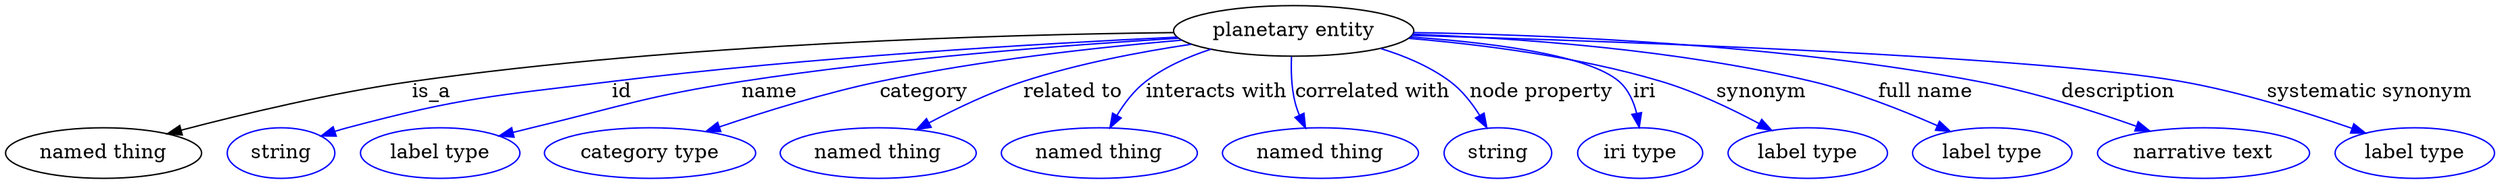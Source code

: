 digraph {
	graph [bb="0,0,1448.7,123"];
	node [label="\N"];
	"planetary entity"	 [height=0.5,
		label="planetary entity",
		pos="755.25,105",
		width=1.8234];
	"named thing"	 [height=0.5,
		pos="55.245,18",
		width=1.5346];
	"planetary entity" -> "named thing"	 [label=is_a,
		lp="249.25,61.5",
		pos="e,93.636,31.166 690.43,102.12 571.62,96.557 323.38,83.615 238.25,69 191.74,61.017 140.07,46.031 103.53,34.361"];
	id	 [color=blue,
		height=0.5,
		label=string,
		pos="159.25,18",
		width=0.84854];
	"planetary entity" -> id	 [color=blue,
		label=id,
		lp="361.75,61.5",
		pos="e,183.03,29.71 690.7,101.51 611.57,96.695 473.53,86.555 356.25,69 285.73,58.445 267.04,58.092 199.25,36 196.98,35.263 194.68,34.439 \
192.38,33.559",
		style=solid];
	name	 [color=blue,
		height=0.5,
		label="label type",
		pos="253.25,18",
		width=1.2638];
	"planetary entity" -> name	 [color=blue,
		label=name,
		lp="453.75,61.5",
		pos="e,288.05,29.784 691.72,100.33 627.46,95.017 525.42,84.939 438.25,69 379.61,58.279 365.49,52.613 308.25,36 304.86,35.018 301.37,33.968 \
297.87,32.886",
		style=solid];
	category	 [color=blue,
		height=0.5,
		label="category type",
		pos="375.25,18",
		width=1.6249];
	"planetary entity" -> category	 [color=blue,
		label=category,
		lp="545.75,61.5",
		pos="e,410.94,32.423 693.81,98.581 646.48,92.898 579.64,83.267 522.25,69 487.39,60.336 449.08,46.913 420.31,36.012",
		style=solid];
	"related to"	 [color=blue,
		height=0.5,
		label="named thing",
		pos="507.25,18",
		width=1.5346];
	"planetary entity" -> "related to"	 [color=blue,
		label="related to",
		lp="632.25,61.5",
		pos="e,533.76,33.871 700.52,95.046 671.94,89.034 636.67,80.327 606.25,69 584.39,60.864 561.15,49.072 542.68,38.876",
		style=solid];
	"interacts with"	 [color=blue,
		height=0.5,
		label="named thing",
		pos="635.25,18",
		width=1.5346];
	"planetary entity" -> "interacts with"	 [color=blue,
		label="interacts with",
		lp="714.25,61.5",
		pos="e,646.82,35.795 715.21,90.64 702.38,84.995 688.58,77.746 677.25,69 668.16,61.991 659.76,52.673 652.9,43.92",
		style=solid];
	"correlated with"	 [color=blue,
		height=0.5,
		label="named thing",
		pos="763.25,18",
		width=1.5346];
	"planetary entity" -> "correlated with"	 [color=blue,
		label="correlated with",
		lp="797.25,61.5",
		pos="e,759.07,36.222 754.84,86.539 754.82,76.83 755.1,64.744 756.25,54 756.52,51.452 756.87,48.815 757.29,46.18",
		style=solid];
	"node property"	 [color=blue,
		height=0.5,
		label=string,
		pos="867.25,18",
		width=0.84854];
	"planetary entity" -> "node property"	 [color=blue,
		label="node property",
		lp="889.25,61.5",
		pos="e,860.47,35.984 800.12,91.669 813.45,86.177 827.37,78.758 838.25,69 845.51,62.475 851.41,53.681 855.93,45.234",
		style=solid];
	iri	 [color=blue,
		height=0.5,
		label="iri type",
		pos="952.25,18",
		width=1.011];
	"planetary entity" -> iri	 [color=blue,
		label=iri,
		lp="948.75,61.5",
		pos="e,949.22,36.137 816.89,98.575 860.42,92.912 913.94,83.311 931.25,69 938.35,63.123 943.08,54.449 946.22,45.915",
		style=solid];
	synonym	 [color=blue,
		height=0.5,
		label="label type",
		pos="1052.2,18",
		width=1.2638];
	"planetary entity" -> synonym	 [color=blue,
		label=synonym,
		lp="1016.7,61.5",
		pos="e,1028.8,33.693 817.73,99.325 858.82,94.304 913.27,85.166 959.25,69 980.55,61.509 1002.8,49.493 1020.2,39.006",
		style=solid];
	"full name"	 [color=blue,
		height=0.5,
		label="label type",
		pos="1161.2,18",
		width=1.2638];
	"planetary entity" -> "full name"	 [color=blue,
		label="full name",
		lp="1115.7,61.5",
		pos="e,1134.2,32.728 820.46,102.41 880.15,98.763 970.45,89.997 1046.2,69 1073.7,61.398 1103,48.312 1125.2,37.299",
		style=solid];
	description	 [color=blue,
		height=0.5,
		label="narrative text",
		pos="1282.2,18",
		width=1.6068];
	"planetary entity" -> description	 [color=blue,
		label=description,
		lp="1226.7,61.5",
		pos="e,1249.8,33.001 819.6,101.16 914.14,95.173 1085.9,82.839 1146.2,69 1178.8,61.55 1214,48.185 1240.4,37.006",
		style=solid];
	"systematic synonym"	 [color=blue,
		height=0.5,
		label="label type",
		pos="1403.2,18",
		width=1.2638];
	"planetary entity" -> "systematic synonym"	 [color=blue,
		label="systematic synonym",
		lp="1369.2,61.5",
		pos="e,1373.2,31.521 820.63,102.57 937.79,97.856 1179,86.361 1261.2,69 1296.9,61.479 1335.7,47.074 1363.8,35.486",
		style=solid];
}
